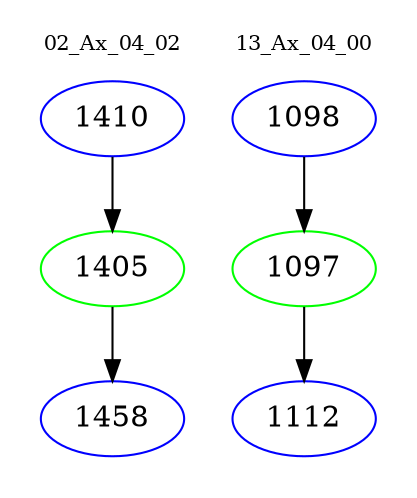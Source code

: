 digraph{
subgraph cluster_0 {
color = white
label = "02_Ax_04_02";
fontsize=10;
T0_1410 [label="1410", color="blue"]
T0_1410 -> T0_1405 [color="black"]
T0_1405 [label="1405", color="green"]
T0_1405 -> T0_1458 [color="black"]
T0_1458 [label="1458", color="blue"]
}
subgraph cluster_1 {
color = white
label = "13_Ax_04_00";
fontsize=10;
T1_1098 [label="1098", color="blue"]
T1_1098 -> T1_1097 [color="black"]
T1_1097 [label="1097", color="green"]
T1_1097 -> T1_1112 [color="black"]
T1_1112 [label="1112", color="blue"]
}
}
